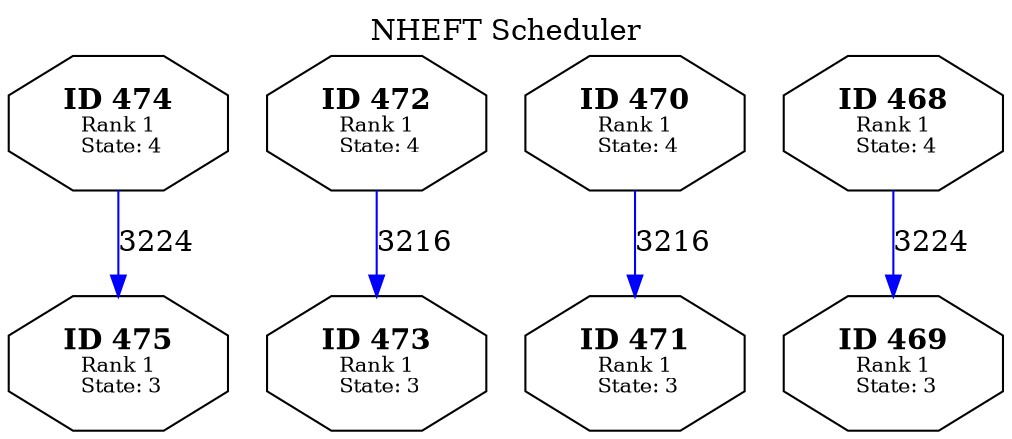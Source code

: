 // Generated in NHEFTScheduler
digraph TargetTaskGraph {
  labelloc="t";
  label="NHEFT Scheduler";
  V475 [label=<<B>ID 475</B><BR /><FONT POINT-SIZE="10">Rank 1<BR /> State: 3</FONT>> shape=octagon];
  V474 [label=<<B>ID 474</B><BR /><FONT POINT-SIZE="10">Rank 1<BR /> State: 4</FONT>> shape=octagon];
  V474 -> V475 [color="blue" label=<3224>];
  V473 [label=<<B>ID 473</B><BR /><FONT POINT-SIZE="10">Rank 1<BR /> State: 3</FONT>> shape=octagon];
  V472 [label=<<B>ID 472</B><BR /><FONT POINT-SIZE="10">Rank 1<BR /> State: 4</FONT>> shape=octagon];
  V472 -> V473 [color="blue" label=<3216>];
  V471 [label=<<B>ID 471</B><BR /><FONT POINT-SIZE="10">Rank 1<BR /> State: 3</FONT>> shape=octagon];
  V470 [label=<<B>ID 470</B><BR /><FONT POINT-SIZE="10">Rank 1<BR /> State: 4</FONT>> shape=octagon];
  V470 -> V471 [color="blue" label=<3216>];
  V469 [label=<<B>ID 469</B><BR /><FONT POINT-SIZE="10">Rank 1<BR /> State: 3</FONT>> shape=octagon];
  V468 [label=<<B>ID 468</B><BR /><FONT POINT-SIZE="10">Rank 1<BR /> State: 4</FONT>> shape=octagon];
  V468 -> V469 [color="blue" label=<3224>];
}
